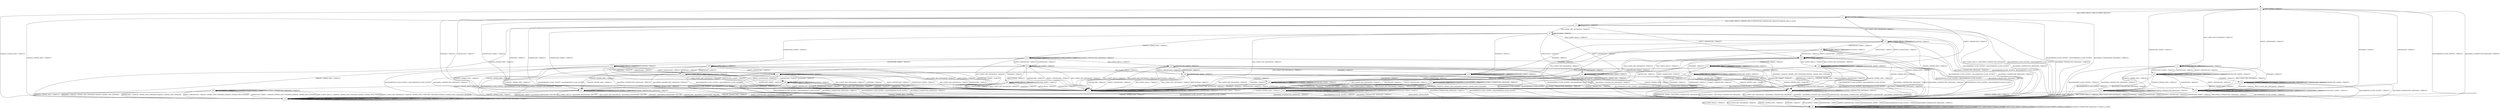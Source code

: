 digraph h8 {
s0 [label="s0"];
s1 [label="s1"];
s2 [label="s2"];
s6 [label="s6"];
s14 [label="s14"];
s18 [label="s18"];
s31 [label="s31"];
s3 [label="s3"];
s4 [label="s4"];
s7 [label="s7"];
s9 [label="s9"];
s15 [label="s15"];
s16 [label="s16"];
s32 [label="s32"];
s5 [label="s5"];
s8 [label="s8"];
s19 [label="s19"];
s22 [label="s22"];
s24 [label="s24"];
s27 [label="s27"];
s10 [label="s10"];
s11 [label="s11"];
s20 [label="s20"];
s23 [label="s23"];
s35 [label="s35"];
s12 [label="s12"];
s13 [label="s13"];
s17 [label="s17"];
s21 [label="s21"];
s25 [label="s25"];
s26 [label="s26"];
s33 [label="s33"];
s34 [label="s34"];
s28 [label="s28"];
s29 [label="s29"];
s36 [label="s36"];
s30 [label="s30"];
s0 -> s1 [label="RSA_CLIENT_HELLO / HELLO_VERIFY_REQUEST"];
s0 -> s2 [label="RSA_CLIENT_KEY_EXCHANGE / TIMEOUT"];
s0 -> s14 [label="CHANGE_CIPHER_SPEC / TIMEOUT"];
s0 -> s18 [label="FINISHED / TIMEOUT"];
s0 -> s0 [label="APPLICATION / TIMEOUT"];
s0 -> s18 [label="CERTIFICATE / TIMEOUT"];
s0 -> s31 [label="EMPTY_CERTIFICATE / TIMEOUT"];
s0 -> s18 [label="CERTIFICATE_VERIFY / TIMEOUT"];
s0 -> s6 [label="Alert(WARNING,CLOSE_NOTIFY) / TIMEOUT"];
s0 -> s6 [label="Alert(FATAL,UNEXPECTED_MESSAGE) / TIMEOUT"];
s1 -> s3 [label="RSA_CLIENT_HELLO / SERVER_HELLO,CERTIFICATE,CERTIFICATE_REQUEST,SERVER_HELLO_DONE"];
s1 -> s4 [label="RSA_CLIENT_KEY_EXCHANGE / TIMEOUT"];
s1 -> s14 [label="CHANGE_CIPHER_SPEC / TIMEOUT"];
s1 -> s7 [label="FINISHED / TIMEOUT"];
s1 -> s1 [label="APPLICATION / TIMEOUT"];
s1 -> s7 [label="CERTIFICATE / TIMEOUT"];
s1 -> s16 [label="EMPTY_CERTIFICATE / TIMEOUT"];
s1 -> s7 [label="CERTIFICATE_VERIFY / TIMEOUT"];
s1 -> s6 [label="Alert(WARNING,CLOSE_NOTIFY) / Alert(WARNING,CLOSE_NOTIFY)"];
s1 -> s6 [label="Alert(FATAL,UNEXPECTED_MESSAGE) / TIMEOUT"];
s2 -> s2 [label="RSA_CLIENT_HELLO / TIMEOUT"];
s2 -> s18 [label="RSA_CLIENT_KEY_EXCHANGE / TIMEOUT"];
s2 -> s15 [label="CHANGE_CIPHER_SPEC / TIMEOUT"];
s2 -> s32 [label="FINISHED / TIMEOUT"];
s2 -> s2 [label="APPLICATION / TIMEOUT"];
s2 -> s31 [label="CERTIFICATE / TIMEOUT"];
s2 -> s31 [label="EMPTY_CERTIFICATE / TIMEOUT"];
s2 -> s31 [label="CERTIFICATE_VERIFY / TIMEOUT"];
s2 -> s6 [label="Alert(WARNING,CLOSE_NOTIFY) / TIMEOUT"];
s2 -> s6 [label="Alert(FATAL,UNEXPECTED_MESSAGE) / TIMEOUT"];
s6 -> s9 [label="RSA_CLIENT_HELLO / TIMEOUT"];
s6 -> s9 [label="RSA_CLIENT_KEY_EXCHANGE / TIMEOUT"];
s6 -> s9 [label="CHANGE_CIPHER_SPEC / TIMEOUT"];
s6 -> s9 [label="FINISHED / TIMEOUT"];
s6 -> s9 [label="APPLICATION / TIMEOUT"];
s6 -> s9 [label="CERTIFICATE / TIMEOUT"];
s6 -> s9 [label="EMPTY_CERTIFICATE / TIMEOUT"];
s6 -> s9 [label="CERTIFICATE_VERIFY / TIMEOUT"];
s6 -> s9 [label="Alert(WARNING,CLOSE_NOTIFY) / TIMEOUT"];
s6 -> s9 [label="Alert(FATAL,UNEXPECTED_MESSAGE) / TIMEOUT"];
s14 -> s14 [label="RSA_CLIENT_HELLO / TIMEOUT"];
s14 -> s14 [label="RSA_CLIENT_KEY_EXCHANGE / TIMEOUT"];
s14 -> s14 [label="CHANGE_CIPHER_SPEC / TIMEOUT"];
s14 -> s14 [label="FINISHED / TIMEOUT"];
s14 -> s14 [label="APPLICATION / TIMEOUT"];
s14 -> s14 [label="CERTIFICATE / TIMEOUT"];
s14 -> s14 [label="EMPTY_CERTIFICATE / TIMEOUT"];
s14 -> s14 [label="CERTIFICATE_VERIFY / TIMEOUT"];
s14 -> s14 [label="Alert(WARNING,CLOSE_NOTIFY) / TIMEOUT"];
s14 -> s14 [label="Alert(FATAL,UNEXPECTED_MESSAGE) / TIMEOUT"];
s18 -> s18 [label="RSA_CLIENT_HELLO / TIMEOUT"];
s18 -> s18 [label="RSA_CLIENT_KEY_EXCHANGE / TIMEOUT"];
s18 -> s14 [label="CHANGE_CIPHER_SPEC / TIMEOUT"];
s18 -> s18 [label="FINISHED / TIMEOUT"];
s18 -> s18 [label="APPLICATION / TIMEOUT"];
s18 -> s18 [label="CERTIFICATE / TIMEOUT"];
s18 -> s18 [label="EMPTY_CERTIFICATE / TIMEOUT"];
s18 -> s18 [label="CERTIFICATE_VERIFY / TIMEOUT"];
s18 -> s6 [label="Alert(WARNING,CLOSE_NOTIFY) / TIMEOUT"];
s18 -> s6 [label="Alert(FATAL,UNEXPECTED_MESSAGE) / TIMEOUT"];
s31 -> s31 [label="RSA_CLIENT_HELLO / TIMEOUT"];
s31 -> s31 [label="RSA_CLIENT_KEY_EXCHANGE / TIMEOUT"];
s31 -> s15 [label="CHANGE_CIPHER_SPEC / TIMEOUT"];
s31 -> s32 [label="FINISHED / TIMEOUT"];
s31 -> s31 [label="APPLICATION / TIMEOUT"];
s31 -> s18 [label="CERTIFICATE / TIMEOUT"];
s31 -> s18 [label="EMPTY_CERTIFICATE / TIMEOUT"];
s31 -> s31 [label="CERTIFICATE_VERIFY / TIMEOUT"];
s31 -> s6 [label="Alert(WARNING,CLOSE_NOTIFY) / TIMEOUT"];
s31 -> s6 [label="Alert(FATAL,UNEXPECTED_MESSAGE) / TIMEOUT"];
s3 -> s6 [label="RSA_CLIENT_HELLO / Alert(FATAL,UNEXPECTED_MESSAGE)"];
s3 -> s8 [label="RSA_CLIENT_KEY_EXCHANGE / TIMEOUT"];
s3 -> s14 [label="CHANGE_CIPHER_SPEC / TIMEOUT"];
s3 -> s7 [label="FINISHED / TIMEOUT"];
s3 -> s3 [label="APPLICATION / TIMEOUT"];
s3 -> s7 [label="CERTIFICATE / TIMEOUT"];
s3 -> s22 [label="EMPTY_CERTIFICATE / TIMEOUT"];
s3 -> s7 [label="CERTIFICATE_VERIFY / TIMEOUT"];
s3 -> s6 [label="Alert(WARNING,CLOSE_NOTIFY) / Alert(WARNING,CLOSE_NOTIFY)"];
s3 -> s6 [label="Alert(FATAL,UNEXPECTED_MESSAGE) / TIMEOUT"];
s4 -> s4 [label="RSA_CLIENT_HELLO / TIMEOUT"];
s4 -> s7 [label="RSA_CLIENT_KEY_EXCHANGE / TIMEOUT"];
s4 -> s5 [label="CHANGE_CIPHER_SPEC / TIMEOUT"];
s4 -> s19 [label="FINISHED / TIMEOUT"];
s4 -> s4 [label="APPLICATION / TIMEOUT"];
s4 -> s22 [label="CERTIFICATE / TIMEOUT"];
s4 -> s22 [label="EMPTY_CERTIFICATE / TIMEOUT"];
s4 -> s24 [label="CERTIFICATE_VERIFY / TIMEOUT"];
s4 -> s6 [label="Alert(WARNING,CLOSE_NOTIFY) / Alert(WARNING,CLOSE_NOTIFY)"];
s4 -> s6 [label="Alert(FATAL,UNEXPECTED_MESSAGE) / TIMEOUT"];
s7 -> s7 [label="RSA_CLIENT_HELLO / TIMEOUT"];
s7 -> s7 [label="RSA_CLIENT_KEY_EXCHANGE / TIMEOUT"];
s7 -> s14 [label="CHANGE_CIPHER_SPEC / TIMEOUT"];
s7 -> s7 [label="FINISHED / TIMEOUT"];
s7 -> s7 [label="APPLICATION / TIMEOUT"];
s7 -> s7 [label="CERTIFICATE / TIMEOUT"];
s7 -> s7 [label="EMPTY_CERTIFICATE / TIMEOUT"];
s7 -> s7 [label="CERTIFICATE_VERIFY / TIMEOUT"];
s7 -> s6 [label="Alert(WARNING,CLOSE_NOTIFY) / Alert(WARNING,CLOSE_NOTIFY)"];
s7 -> s6 [label="Alert(FATAL,UNEXPECTED_MESSAGE) / TIMEOUT"];
s9 -> s9 [label="RSA_CLIENT_HELLO / SOCKET_CLOSED"];
s9 -> s9 [label="RSA_CLIENT_KEY_EXCHANGE / SOCKET_CLOSED"];
s9 -> s9 [label="CHANGE_CIPHER_SPEC / SOCKET_CLOSED"];
s9 -> s9 [label="FINISHED / SOCKET_CLOSED"];
s9 -> s9 [label="APPLICATION / SOCKET_CLOSED"];
s9 -> s9 [label="CERTIFICATE / SOCKET_CLOSED"];
s9 -> s9 [label="EMPTY_CERTIFICATE / SOCKET_CLOSED"];
s9 -> s9 [label="CERTIFICATE_VERIFY / SOCKET_CLOSED"];
s9 -> s9 [label="Alert(WARNING,CLOSE_NOTIFY) / SOCKET_CLOSED"];
s9 -> s9 [label="Alert(FATAL,UNEXPECTED_MESSAGE) / SOCKET_CLOSED"];
s15 -> s6 [label="RSA_CLIENT_HELLO / TIMEOUT"];
s15 -> s6 [label="RSA_CLIENT_KEY_EXCHANGE / TIMEOUT"];
s15 -> s14 [label="CHANGE_CIPHER_SPEC / TIMEOUT"];
s15 -> s6 [label="FINISHED / TIMEOUT"];
s15 -> s15 [label="APPLICATION / TIMEOUT"];
s15 -> s6 [label="CERTIFICATE / TIMEOUT"];
s15 -> s6 [label="EMPTY_CERTIFICATE / TIMEOUT"];
s15 -> s6 [label="CERTIFICATE_VERIFY / TIMEOUT"];
s15 -> s15 [label="Alert(WARNING,CLOSE_NOTIFY) / TIMEOUT"];
s15 -> s15 [label="Alert(FATAL,UNEXPECTED_MESSAGE) / TIMEOUT"];
s16 -> s16 [label="RSA_CLIENT_HELLO / TIMEOUT"];
s16 -> s22 [label="RSA_CLIENT_KEY_EXCHANGE / TIMEOUT"];
s16 -> s5 [label="CHANGE_CIPHER_SPEC / TIMEOUT"];
s16 -> s27 [label="FINISHED / TIMEOUT"];
s16 -> s16 [label="APPLICATION / TIMEOUT"];
s16 -> s7 [label="CERTIFICATE / TIMEOUT"];
s16 -> s7 [label="EMPTY_CERTIFICATE / TIMEOUT"];
s16 -> s16 [label="CERTIFICATE_VERIFY / TIMEOUT"];
s16 -> s6 [label="Alert(WARNING,CLOSE_NOTIFY) / Alert(WARNING,CLOSE_NOTIFY)"];
s16 -> s6 [label="Alert(FATAL,UNEXPECTED_MESSAGE) / TIMEOUT"];
s32 -> s32 [label="RSA_CLIENT_HELLO / TIMEOUT"];
s32 -> s18 [label="RSA_CLIENT_KEY_EXCHANGE / TIMEOUT"];
s32 -> s15 [label="CHANGE_CIPHER_SPEC / TIMEOUT"];
s32 -> s18 [label="FINISHED / TIMEOUT"];
s32 -> s32 [label="APPLICATION / TIMEOUT"];
s32 -> s32 [label="CERTIFICATE / TIMEOUT"];
s32 -> s32 [label="EMPTY_CERTIFICATE / TIMEOUT"];
s32 -> s32 [label="CERTIFICATE_VERIFY / TIMEOUT"];
s32 -> s6 [label="Alert(WARNING,CLOSE_NOTIFY) / TIMEOUT"];
s32 -> s6 [label="Alert(FATAL,UNEXPECTED_MESSAGE) / TIMEOUT"];
s5 -> s6 [label="RSA_CLIENT_HELLO / Alert(FATAL,UNEXPECTED_MESSAGE)"];
s5 -> s6 [label="RSA_CLIENT_KEY_EXCHANGE / Alert(FATAL,UNEXPECTED_MESSAGE)"];
s5 -> s14 [label="CHANGE_CIPHER_SPEC / TIMEOUT"];
s5 -> s6 [label="FINISHED / Alert(FATAL,UNEXPECTED_MESSAGE)"];
s5 -> s5 [label="APPLICATION / TIMEOUT"];
s5 -> s6 [label="CERTIFICATE / Alert(FATAL,UNEXPECTED_MESSAGE)"];
s5 -> s6 [label="EMPTY_CERTIFICATE / Alert(FATAL,UNEXPECTED_MESSAGE)"];
s5 -> s6 [label="CERTIFICATE_VERIFY / Alert(FATAL,UNEXPECTED_MESSAGE)"];
s5 -> s5 [label="Alert(WARNING,CLOSE_NOTIFY) / TIMEOUT"];
s5 -> s5 [label="Alert(FATAL,UNEXPECTED_MESSAGE) / TIMEOUT"];
s8 -> s4 [label="RSA_CLIENT_HELLO / TIMEOUT"];
s8 -> s7 [label="RSA_CLIENT_KEY_EXCHANGE / TIMEOUT"];
s8 -> s10 [label="CHANGE_CIPHER_SPEC / TIMEOUT"];
s8 -> s19 [label="FINISHED / TIMEOUT"];
s8 -> s8 [label="APPLICATION / TIMEOUT"];
s8 -> s20 [label="CERTIFICATE / TIMEOUT"];
s8 -> s20 [label="EMPTY_CERTIFICATE / TIMEOUT"];
s8 -> s11 [label="CERTIFICATE_VERIFY / TIMEOUT"];
s8 -> s6 [label="Alert(WARNING,CLOSE_NOTIFY) / Alert(WARNING,CLOSE_NOTIFY)"];
s8 -> s6 [label="Alert(FATAL,UNEXPECTED_MESSAGE) / TIMEOUT"];
s19 -> s19 [label="RSA_CLIENT_HELLO / TIMEOUT"];
s19 -> s7 [label="RSA_CLIENT_KEY_EXCHANGE / TIMEOUT"];
s19 -> s5 [label="CHANGE_CIPHER_SPEC / TIMEOUT"];
s19 -> s7 [label="FINISHED / TIMEOUT"];
s19 -> s19 [label="APPLICATION / TIMEOUT"];
s19 -> s35 [label="CERTIFICATE / TIMEOUT"];
s19 -> s35 [label="EMPTY_CERTIFICATE / TIMEOUT"];
s19 -> s19 [label="CERTIFICATE_VERIFY / TIMEOUT"];
s19 -> s6 [label="Alert(WARNING,CLOSE_NOTIFY) / Alert(WARNING,CLOSE_NOTIFY)"];
s19 -> s6 [label="Alert(FATAL,UNEXPECTED_MESSAGE) / TIMEOUT"];
s22 -> s16 [label="RSA_CLIENT_HELLO / TIMEOUT"];
s22 -> s20 [label="RSA_CLIENT_KEY_EXCHANGE / TIMEOUT"];
s22 -> s5 [label="CHANGE_CIPHER_SPEC / TIMEOUT"];
s22 -> s27 [label="FINISHED / TIMEOUT"];
s22 -> s22 [label="APPLICATION / TIMEOUT"];
s22 -> s7 [label="CERTIFICATE / TIMEOUT"];
s22 -> s7 [label="EMPTY_CERTIFICATE / TIMEOUT"];
s22 -> s23 [label="CERTIFICATE_VERIFY / TIMEOUT"];
s22 -> s6 [label="Alert(WARNING,CLOSE_NOTIFY) / Alert(WARNING,CLOSE_NOTIFY)"];
s22 -> s6 [label="Alert(FATAL,UNEXPECTED_MESSAGE) / TIMEOUT"];
s24 -> s24 [label="RSA_CLIENT_HELLO / TIMEOUT"];
s24 -> s7 [label="RSA_CLIENT_KEY_EXCHANGE / TIMEOUT"];
s24 -> s5 [label="CHANGE_CIPHER_SPEC / TIMEOUT"];
s24 -> s19 [label="FINISHED / TIMEOUT"];
s24 -> s24 [label="APPLICATION / TIMEOUT"];
s24 -> s22 [label="CERTIFICATE / TIMEOUT"];
s24 -> s22 [label="EMPTY_CERTIFICATE / TIMEOUT"];
s24 -> s7 [label="CERTIFICATE_VERIFY / TIMEOUT"];
s24 -> s6 [label="Alert(WARNING,CLOSE_NOTIFY) / Alert(WARNING,CLOSE_NOTIFY)"];
s24 -> s6 [label="Alert(FATAL,UNEXPECTED_MESSAGE) / TIMEOUT"];
s27 -> s27 [label="RSA_CLIENT_HELLO / TIMEOUT"];
s27 -> s35 [label="RSA_CLIENT_KEY_EXCHANGE / TIMEOUT"];
s27 -> s5 [label="CHANGE_CIPHER_SPEC / TIMEOUT"];
s27 -> s7 [label="FINISHED / TIMEOUT"];
s27 -> s27 [label="APPLICATION / TIMEOUT"];
s27 -> s7 [label="CERTIFICATE / TIMEOUT"];
s27 -> s7 [label="EMPTY_CERTIFICATE / TIMEOUT"];
s27 -> s27 [label="CERTIFICATE_VERIFY / TIMEOUT"];
s27 -> s6 [label="Alert(WARNING,CLOSE_NOTIFY) / Alert(WARNING,CLOSE_NOTIFY)"];
s27 -> s6 [label="Alert(FATAL,UNEXPECTED_MESSAGE) / TIMEOUT"];
s10 -> s33 [label="RSA_CLIENT_HELLO / TIMEOUT"];
s10 -> s7 [label="RSA_CLIENT_KEY_EXCHANGE / TIMEOUT"];
s10 -> s14 [label="CHANGE_CIPHER_SPEC / TIMEOUT"];
s10 -> s12 [label="FINISHED / CHANGE_CIPHER_SPEC,FINISHED,CHANGE_CIPHER_SPEC,FINISHED"];
s10 -> s10 [label="APPLICATION / TIMEOUT"];
s10 -> s25 [label="CERTIFICATE / TIMEOUT"];
s10 -> s25 [label="EMPTY_CERTIFICATE / TIMEOUT"];
s10 -> s26 [label="CERTIFICATE_VERIFY / TIMEOUT"];
s10 -> s10 [label="Alert(WARNING,CLOSE_NOTIFY) / TIMEOUT"];
s10 -> s10 [label="Alert(FATAL,UNEXPECTED_MESSAGE) / TIMEOUT"];
s11 -> s11 [label="RSA_CLIENT_HELLO / TIMEOUT"];
s11 -> s7 [label="RSA_CLIENT_KEY_EXCHANGE / TIMEOUT"];
s11 -> s13 [label="CHANGE_CIPHER_SPEC / TIMEOUT"];
s11 -> s34 [label="FINISHED / TIMEOUT"];
s11 -> s11 [label="APPLICATION / TIMEOUT"];
s11 -> s17 [label="CERTIFICATE / TIMEOUT"];
s11 -> s17 [label="EMPTY_CERTIFICATE / TIMEOUT"];
s11 -> s7 [label="CERTIFICATE_VERIFY / TIMEOUT"];
s11 -> s6 [label="Alert(WARNING,CLOSE_NOTIFY) / Alert(WARNING,CLOSE_NOTIFY)"];
s11 -> s6 [label="Alert(FATAL,UNEXPECTED_MESSAGE) / TIMEOUT"];
s20 -> s22 [label="RSA_CLIENT_HELLO / TIMEOUT"];
s20 -> s7 [label="RSA_CLIENT_KEY_EXCHANGE / TIMEOUT"];
s20 -> s21 [label="CHANGE_CIPHER_SPEC / TIMEOUT"];
s20 -> s35 [label="FINISHED / TIMEOUT"];
s20 -> s20 [label="APPLICATION / TIMEOUT"];
s20 -> s7 [label="CERTIFICATE / TIMEOUT"];
s20 -> s7 [label="EMPTY_CERTIFICATE / TIMEOUT"];
s20 -> s20 [label="CERTIFICATE_VERIFY / TIMEOUT"];
s20 -> s6 [label="Alert(WARNING,CLOSE_NOTIFY) / Alert(WARNING,CLOSE_NOTIFY)"];
s20 -> s6 [label="Alert(FATAL,UNEXPECTED_MESSAGE) / TIMEOUT"];
s23 -> s23 [label="RSA_CLIENT_HELLO / TIMEOUT"];
s23 -> s17 [label="RSA_CLIENT_KEY_EXCHANGE / TIMEOUT"];
s23 -> s13 [label="CHANGE_CIPHER_SPEC / TIMEOUT"];
s23 -> s23 [label="FINISHED / TIMEOUT"];
s23 -> s23 [label="APPLICATION / TIMEOUT"];
s23 -> s7 [label="CERTIFICATE / TIMEOUT"];
s23 -> s7 [label="EMPTY_CERTIFICATE / TIMEOUT"];
s23 -> s7 [label="CERTIFICATE_VERIFY / TIMEOUT"];
s23 -> s6 [label="Alert(WARNING,CLOSE_NOTIFY) / Alert(WARNING,CLOSE_NOTIFY)"];
s23 -> s6 [label="Alert(FATAL,UNEXPECTED_MESSAGE) / TIMEOUT"];
s35 -> s35 [label="RSA_CLIENT_HELLO / TIMEOUT"];
s35 -> s7 [label="RSA_CLIENT_KEY_EXCHANGE / TIMEOUT"];
s35 -> s5 [label="CHANGE_CIPHER_SPEC / TIMEOUT"];
s35 -> s7 [label="FINISHED / TIMEOUT"];
s35 -> s35 [label="APPLICATION / TIMEOUT"];
s35 -> s7 [label="CERTIFICATE / TIMEOUT"];
s35 -> s7 [label="EMPTY_CERTIFICATE / TIMEOUT"];
s35 -> s35 [label="CERTIFICATE_VERIFY / TIMEOUT"];
s35 -> s6 [label="Alert(WARNING,CLOSE_NOTIFY) / Alert(WARNING,CLOSE_NOTIFY)"];
s35 -> s6 [label="Alert(FATAL,UNEXPECTED_MESSAGE) / TIMEOUT"];
s12 -> s12 [label="RSA_CLIENT_HELLO / TIMEOUT"];
s12 -> s12 [label="RSA_CLIENT_KEY_EXCHANGE / TIMEOUT"];
s12 -> s14 [label="CHANGE_CIPHER_SPEC / TIMEOUT"];
s12 -> s12 [label="FINISHED / TIMEOUT"];
s12 -> s6 [label="APPLICATION / APPLICATION"];
s12 -> s12 [label="CERTIFICATE / TIMEOUT"];
s12 -> s12 [label="EMPTY_CERTIFICATE / TIMEOUT"];
s12 -> s12 [label="CERTIFICATE_VERIFY / TIMEOUT"];
s12 -> s6 [label="Alert(WARNING,CLOSE_NOTIFY) / TIMEOUT"];
s12 -> s6 [label="Alert(FATAL,UNEXPECTED_MESSAGE) / TIMEOUT"];
s13 -> s6 [label="RSA_CLIENT_HELLO / Alert(FATAL,HANDSHAKE_FAILURE)"];
s13 -> s6 [label="RSA_CLIENT_KEY_EXCHANGE / Alert(FATAL,HANDSHAKE_FAILURE)"];
s13 -> s14 [label="CHANGE_CIPHER_SPEC / TIMEOUT"];
s13 -> s6 [label="FINISHED / Alert(FATAL,HANDSHAKE_FAILURE)"];
s13 -> s13 [label="APPLICATION / TIMEOUT"];
s13 -> s6 [label="CERTIFICATE / Alert(FATAL,HANDSHAKE_FAILURE)"];
s13 -> s6 [label="EMPTY_CERTIFICATE / Alert(FATAL,HANDSHAKE_FAILURE)"];
s13 -> s6 [label="CERTIFICATE_VERIFY / Alert(FATAL,HANDSHAKE_FAILURE)"];
s13 -> s13 [label="Alert(WARNING,CLOSE_NOTIFY) / TIMEOUT"];
s13 -> s13 [label="Alert(FATAL,UNEXPECTED_MESSAGE) / TIMEOUT"];
s17 -> s17 [label="RSA_CLIENT_HELLO / TIMEOUT"];
s17 -> s7 [label="RSA_CLIENT_KEY_EXCHANGE / TIMEOUT"];
s17 -> s13 [label="CHANGE_CIPHER_SPEC / TIMEOUT"];
s17 -> s28 [label="FINISHED / TIMEOUT"];
s17 -> s17 [label="APPLICATION / TIMEOUT"];
s17 -> s7 [label="CERTIFICATE / TIMEOUT"];
s17 -> s7 [label="EMPTY_CERTIFICATE / TIMEOUT"];
s17 -> s7 [label="CERTIFICATE_VERIFY / TIMEOUT"];
s17 -> s6 [label="Alert(WARNING,CLOSE_NOTIFY) / Alert(WARNING,CLOSE_NOTIFY)"];
s17 -> s6 [label="Alert(FATAL,UNEXPECTED_MESSAGE) / TIMEOUT"];
s21 -> s7 [label="RSA_CLIENT_HELLO / TIMEOUT"];
s21 -> s7 [label="RSA_CLIENT_KEY_EXCHANGE / TIMEOUT"];
s21 -> s14 [label="CHANGE_CIPHER_SPEC / TIMEOUT"];
s21 -> s12 [label="FINISHED / CHANGE_CIPHER_SPEC,FINISHED,CHANGE_CIPHER_SPEC,FINISHED"];
s21 -> s21 [label="APPLICATION / TIMEOUT"];
s21 -> s7 [label="CERTIFICATE / TIMEOUT"];
s21 -> s7 [label="EMPTY_CERTIFICATE / TIMEOUT"];
s21 -> s7 [label="CERTIFICATE_VERIFY / TIMEOUT"];
s21 -> s21 [label="Alert(WARNING,CLOSE_NOTIFY) / TIMEOUT"];
s21 -> s21 [label="Alert(FATAL,UNEXPECTED_MESSAGE) / TIMEOUT"];
s25 -> s36 [label="RSA_CLIENT_HELLO / TIMEOUT"];
s25 -> s7 [label="RSA_CLIENT_KEY_EXCHANGE / TIMEOUT"];
s25 -> s5 [label="CHANGE_CIPHER_SPEC / TIMEOUT"];
s25 -> s29 [label="FINISHED / TIMEOUT"];
s25 -> s7 [label="APPLICATION / TIMEOUT"];
s25 -> s7 [label="CERTIFICATE / TIMEOUT"];
s25 -> s7 [label="EMPTY_CERTIFICATE / TIMEOUT"];
s25 -> s25 [label="CERTIFICATE_VERIFY / TIMEOUT"];
s25 -> s6 [label="Alert(WARNING,CLOSE_NOTIFY) / Alert(WARNING,CLOSE_NOTIFY)"];
s25 -> s6 [label="Alert(FATAL,UNEXPECTED_MESSAGE) / TIMEOUT"];
s26 -> s26 [label="RSA_CLIENT_HELLO / TIMEOUT"];
s26 -> s7 [label="RSA_CLIENT_KEY_EXCHANGE / TIMEOUT"];
s26 -> s13 [label="CHANGE_CIPHER_SPEC / TIMEOUT"];
s26 -> s34 [label="FINISHED / TIMEOUT"];
s26 -> s7 [label="APPLICATION / TIMEOUT"];
s26 -> s17 [label="CERTIFICATE / TIMEOUT"];
s26 -> s17 [label="EMPTY_CERTIFICATE / TIMEOUT"];
s26 -> s7 [label="CERTIFICATE_VERIFY / TIMEOUT"];
s26 -> s6 [label="Alert(WARNING,CLOSE_NOTIFY) / Alert(WARNING,CLOSE_NOTIFY)"];
s26 -> s6 [label="Alert(FATAL,UNEXPECTED_MESSAGE) / TIMEOUT"];
s33 -> s7 [label="RSA_CLIENT_HELLO / TIMEOUT"];
s33 -> s7 [label="RSA_CLIENT_KEY_EXCHANGE / TIMEOUT"];
s33 -> s5 [label="CHANGE_CIPHER_SPEC / TIMEOUT"];
s33 -> s19 [label="FINISHED / TIMEOUT"];
s33 -> s7 [label="APPLICATION / TIMEOUT"];
s33 -> s36 [label="CERTIFICATE / TIMEOUT"];
s33 -> s36 [label="EMPTY_CERTIFICATE / TIMEOUT"];
s33 -> s33 [label="CERTIFICATE_VERIFY / TIMEOUT"];
s33 -> s6 [label="Alert(WARNING,CLOSE_NOTIFY) / Alert(WARNING,CLOSE_NOTIFY)"];
s33 -> s6 [label="Alert(FATAL,UNEXPECTED_MESSAGE) / TIMEOUT"];
s34 -> s34 [label="RSA_CLIENT_HELLO / TIMEOUT"];
s34 -> s7 [label="RSA_CLIENT_KEY_EXCHANGE / TIMEOUT"];
s34 -> s13 [label="CHANGE_CIPHER_SPEC / TIMEOUT"];
s34 -> s7 [label="FINISHED / TIMEOUT"];
s34 -> s34 [label="APPLICATION / TIMEOUT"];
s34 -> s28 [label="CERTIFICATE / TIMEOUT"];
s34 -> s28 [label="EMPTY_CERTIFICATE / TIMEOUT"];
s34 -> s7 [label="CERTIFICATE_VERIFY / TIMEOUT"];
s34 -> s6 [label="Alert(WARNING,CLOSE_NOTIFY) / Alert(WARNING,CLOSE_NOTIFY)"];
s34 -> s6 [label="Alert(FATAL,UNEXPECTED_MESSAGE) / TIMEOUT"];
s28 -> s28 [label="RSA_CLIENT_HELLO / TIMEOUT"];
s28 -> s7 [label="RSA_CLIENT_KEY_EXCHANGE / TIMEOUT"];
s28 -> s13 [label="CHANGE_CIPHER_SPEC / TIMEOUT"];
s28 -> s7 [label="FINISHED / TIMEOUT"];
s28 -> s28 [label="APPLICATION / TIMEOUT"];
s28 -> s7 [label="CERTIFICATE / TIMEOUT"];
s28 -> s7 [label="EMPTY_CERTIFICATE / TIMEOUT"];
s28 -> s7 [label="CERTIFICATE_VERIFY / TIMEOUT"];
s28 -> s6 [label="Alert(WARNING,CLOSE_NOTIFY) / Alert(WARNING,CLOSE_NOTIFY)"];
s28 -> s6 [label="Alert(FATAL,UNEXPECTED_MESSAGE) / TIMEOUT"];
s29 -> s29 [label="RSA_CLIENT_HELLO / TIMEOUT"];
s29 -> s7 [label="RSA_CLIENT_KEY_EXCHANGE / TIMEOUT"];
s29 -> s30 [label="CHANGE_CIPHER_SPEC / TIMEOUT"];
s29 -> s7 [label="FINISHED / TIMEOUT"];
s29 -> s7 [label="APPLICATION / TIMEOUT"];
s29 -> s7 [label="CERTIFICATE / TIMEOUT"];
s29 -> s7 [label="EMPTY_CERTIFICATE / TIMEOUT"];
s29 -> s29 [label="CERTIFICATE_VERIFY / TIMEOUT"];
s29 -> s6 [label="Alert(WARNING,CLOSE_NOTIFY) / Alert(WARNING,CLOSE_NOTIFY)"];
s29 -> s6 [label="Alert(FATAL,UNEXPECTED_MESSAGE) / TIMEOUT"];
s36 -> s7 [label="RSA_CLIENT_HELLO / TIMEOUT"];
s36 -> s7 [label="RSA_CLIENT_KEY_EXCHANGE / TIMEOUT"];
s36 -> s5 [label="CHANGE_CIPHER_SPEC / TIMEOUT"];
s36 -> s35 [label="FINISHED / TIMEOUT"];
s36 -> s7 [label="APPLICATION / TIMEOUT"];
s36 -> s7 [label="CERTIFICATE / TIMEOUT"];
s36 -> s7 [label="EMPTY_CERTIFICATE / TIMEOUT"];
s36 -> s36 [label="CERTIFICATE_VERIFY / TIMEOUT"];
s36 -> s6 [label="Alert(WARNING,CLOSE_NOTIFY) / Alert(WARNING,CLOSE_NOTIFY)"];
s36 -> s6 [label="Alert(FATAL,UNEXPECTED_MESSAGE) / TIMEOUT"];
s30 -> s14 [label="RSA_CLIENT_HELLO / CHANGE_CIPHER_SPEC,FINISHED,CHANGE_CIPHER_SPEC,FINISHED"];
s30 -> s14 [label="RSA_CLIENT_KEY_EXCHANGE / CHANGE_CIPHER_SPEC,UNKNOWN_MESSAGE,CHANGE_CIPHER_SPEC,UNKNOWN_MESSAGE"];
s30 -> s14 [label="CHANGE_CIPHER_SPEC / TIMEOUT"];
s30 -> s14 [label="FINISHED / CHANGE_CIPHER_SPEC,FINISHED,CHANGE_CIPHER_SPEC,FINISHED"];
s30 -> s30 [label="APPLICATION / TIMEOUT"];
s30 -> s14 [label="CERTIFICATE / CHANGE_CIPHER_SPEC,FINISHED,CHANGE_CIPHER_SPEC,FINISHED"];
s30 -> s14 [label="EMPTY_CERTIFICATE / CHANGE_CIPHER_SPEC,FINISHED,CHANGE_CIPHER_SPEC,FINISHED"];
s30 -> s14 [label="CERTIFICATE_VERIFY / CHANGE_CIPHER_SPEC,FINISHED,CHANGE_CIPHER_SPEC,FINISHED"];
s30 -> s30 [label="Alert(WARNING,CLOSE_NOTIFY) / TIMEOUT"];
s30 -> s30 [label="Alert(FATAL,UNEXPECTED_MESSAGE) / TIMEOUT"];
__start0 [shape=none, label=""];
__start0 -> s0 [label=""];
}
